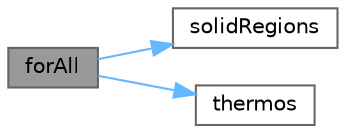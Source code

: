 digraph "forAll"
{
 // LATEX_PDF_SIZE
  bgcolor="transparent";
  edge [fontname=Helvetica,fontsize=10,labelfontname=Helvetica,labelfontsize=10];
  node [fontname=Helvetica,fontsize=10,shape=box,height=0.2,width=0.4];
  rankdir="LR";
  Node1 [id="Node000001",label="forAll",height=0.2,width=0.4,color="gray40", fillcolor="grey60", style="filled", fontcolor="black",tooltip=" "];
  Node1 -> Node2 [id="edge1_Node000001_Node000002",color="steelblue1",style="solid",tooltip=" "];
  Node2 [id="Node000002",label="solidRegions",height=0.2,width=0.4,color="grey40", fillcolor="white", style="filled",URL="$createSolidMeshes_8H.html#a97b86bc764f1560f4d2e4abdafb534e1",tooltip=" "];
  Node1 -> Node3 [id="edge2_Node000001_Node000003",color="steelblue1",style="solid",tooltip=" "];
  Node3 [id="Node000003",label="thermos",height=0.2,width=0.4,color="grey40", fillcolor="white", style="filled",URL="$createSolidFields_8H.html#a068a707e36baa27d185479b6032105dd",tooltip=" "];
}
